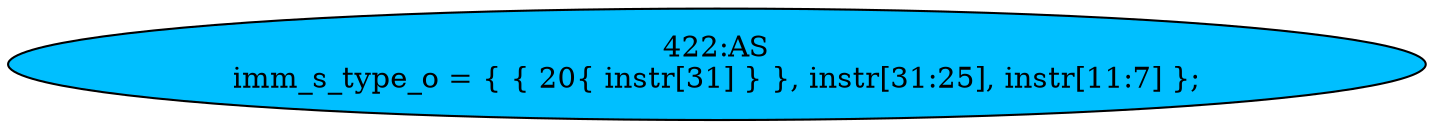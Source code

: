strict digraph "" {
	node [label="\N"];
	"422:AS"	 [ast="<pyverilog.vparser.ast.Assign object at 0x7f2237101a50>",
		def_var="['imm_s_type_o']",
		fillcolor=deepskyblue,
		label="422:AS
imm_s_type_o = { { 20{ instr[31] } }, instr[31:25], instr[11:7] };",
		statements="[]",
		style=filled,
		typ=Assign,
		use_var="['instr', 'instr', 'instr']"];
}
